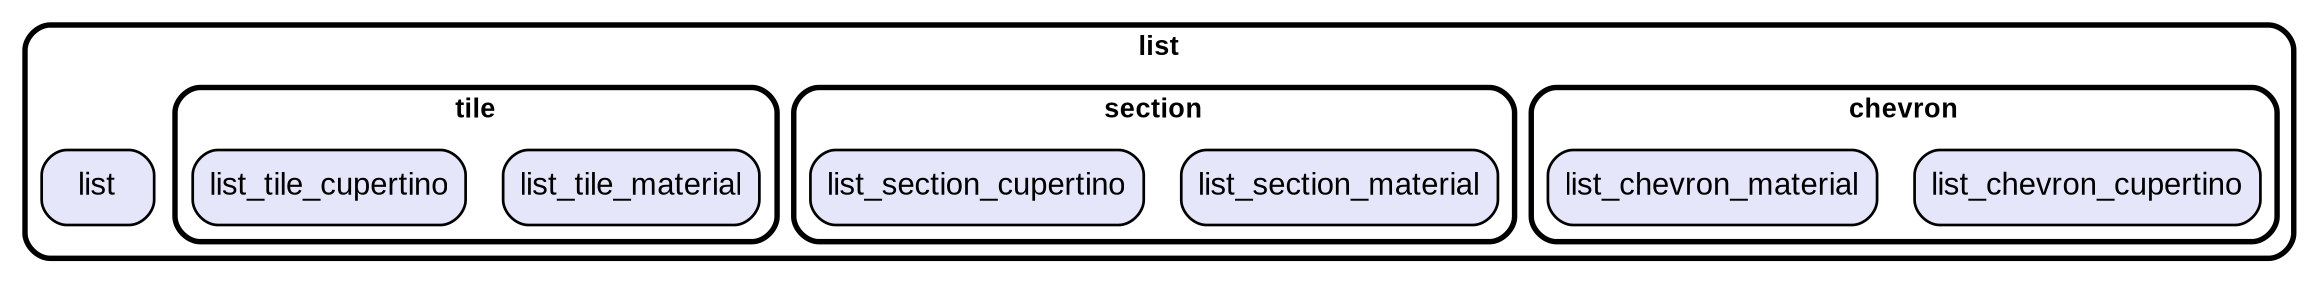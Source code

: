 digraph "" {
  graph [style=rounded fontname="Arial Black" fontsize=13 penwidth=2.6];
  node [shape=rect style="filled,rounded" fontname=Arial fontsize=15 fillcolor=Lavender penwidth=1.3];
  edge [penwidth=1.3];
  "/chevron/list_chevron_cupertino.dart" [label="list_chevron_cupertino"];
  "/chevron/list_chevron_material.dart" [label="list_chevron_material"];
  "/section/list_section_material.dart" [label="list_section_material"];
  "/section/list_section_cupertino.dart" [label="list_section_cupertino"];
  "/list.dart" [label="list"];
  "/tile/list_tile_material.dart" [label="list_tile_material"];
  "/tile/list_tile_cupertino.dart" [label="list_tile_cupertino"];
  subgraph "cluster~" {
    label="list";
    "/list.dart";
    subgraph "cluster~/chevron" {
      label="chevron";
      "/chevron/list_chevron_cupertino.dart";
      "/chevron/list_chevron_material.dart";
    }
    subgraph "cluster~/section" {
      label="section";
      "/section/list_section_material.dart";
      "/section/list_section_cupertino.dart";
    }
    subgraph "cluster~/tile" {
      label="tile";
      "/tile/list_tile_material.dart";
      "/tile/list_tile_cupertino.dart";
    }
  }
}

